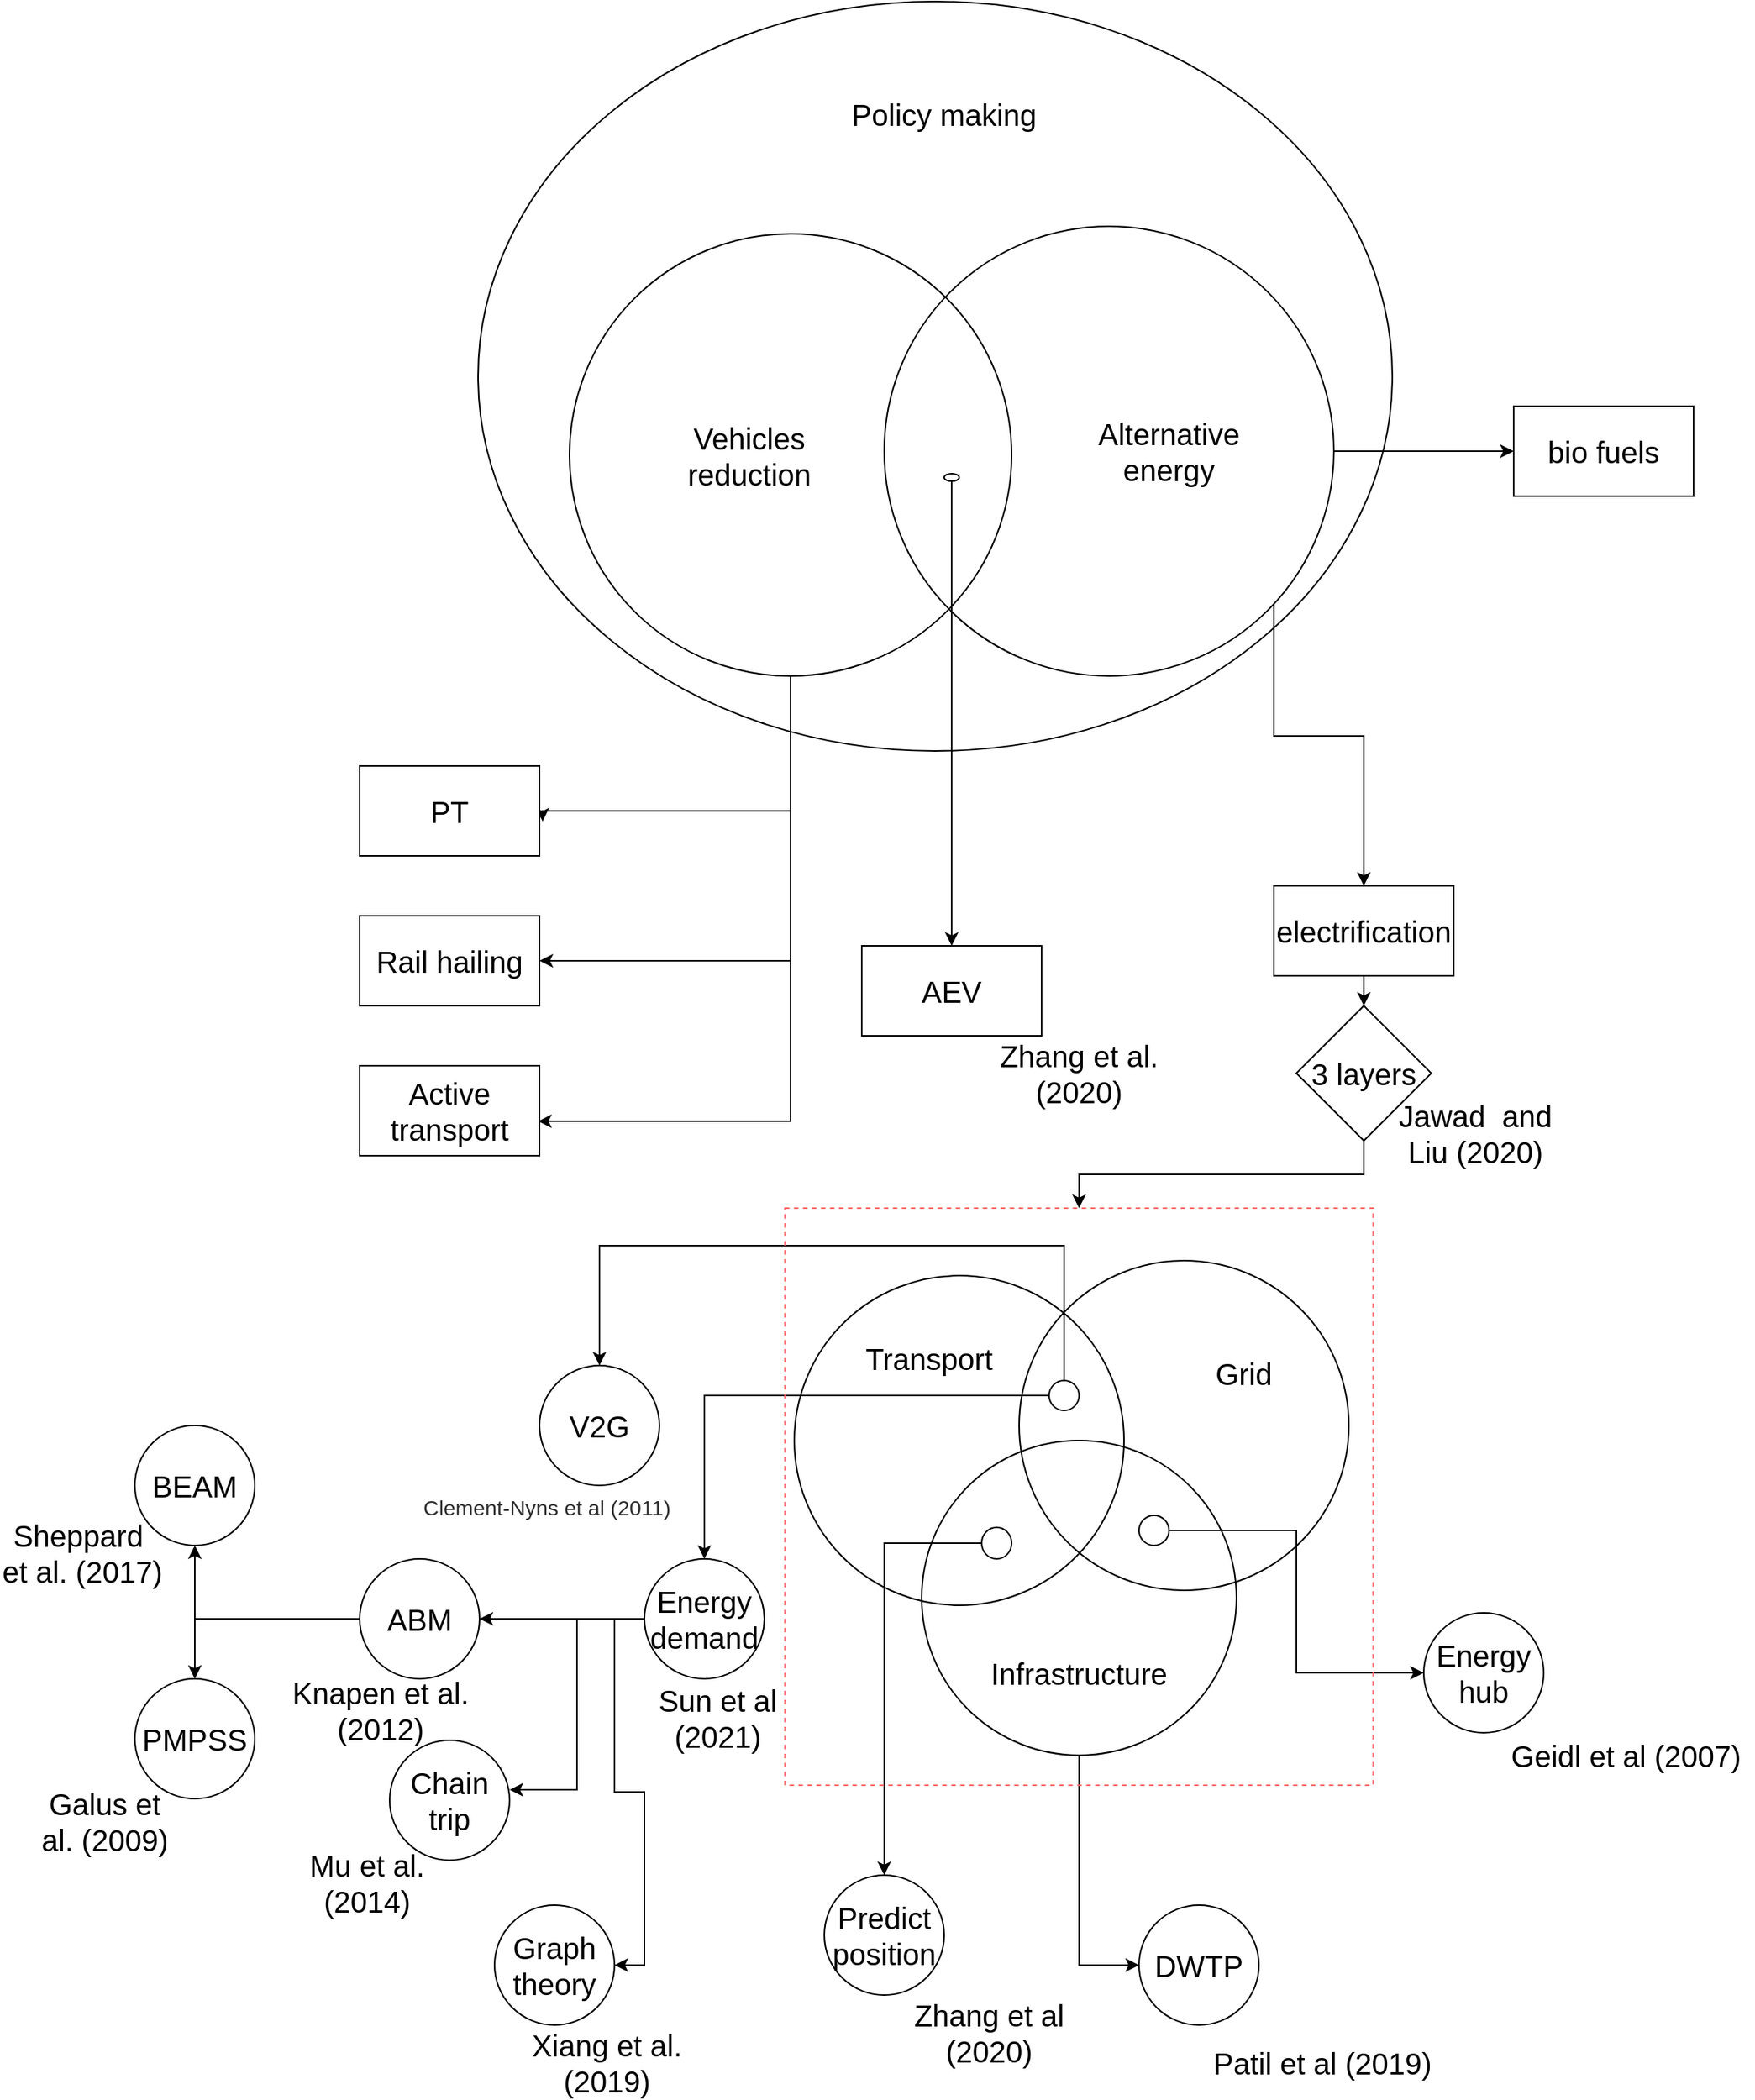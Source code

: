 <mxfile version="20.2.2" type="github">
  <diagram id="IfFp8PQ106TDA0SB05V2" name="Page-1">
    <mxGraphModel dx="2249" dy="737" grid="1" gridSize="10" guides="1" tooltips="1" connect="1" arrows="1" fold="1" page="1" pageScale="1" pageWidth="827" pageHeight="1169" math="0" shadow="0">
      <root>
        <mxCell id="0" />
        <mxCell id="1" parent="0" />
        <mxCell id="oCbvhflPHs6jfbzN3O0E-13" style="edgeStyle=orthogonalEdgeStyle;rounded=0;orthogonalLoop=1;jettySize=auto;html=1;fontSize=20;entryX=1.017;entryY=0.617;entryDx=0;entryDy=0;entryPerimeter=0;" edge="1" parent="1" source="oCbvhflPHs6jfbzN3O0E-1">
          <mxGeometry relative="1" as="geometry">
            <mxPoint x="152.04" y="597.02" as="targetPoint" />
            <Array as="points">
              <mxPoint x="318" y="590" />
              <mxPoint x="152" y="590" />
            </Array>
          </mxGeometry>
        </mxCell>
        <mxCell id="oCbvhflPHs6jfbzN3O0E-27" style="edgeStyle=orthogonalEdgeStyle;rounded=0;orthogonalLoop=1;jettySize=auto;html=1;entryX=1;entryY=0.5;entryDx=0;entryDy=0;fontSize=20;" edge="1" parent="1" source="oCbvhflPHs6jfbzN3O0E-1" target="oCbvhflPHs6jfbzN3O0E-23">
          <mxGeometry relative="1" as="geometry">
            <Array as="points">
              <mxPoint x="318" y="690" />
            </Array>
          </mxGeometry>
        </mxCell>
        <mxCell id="oCbvhflPHs6jfbzN3O0E-28" style="edgeStyle=orthogonalEdgeStyle;rounded=0;orthogonalLoop=1;jettySize=auto;html=1;entryX=0.992;entryY=0.617;entryDx=0;entryDy=0;entryPerimeter=0;fontSize=20;" edge="1" parent="1" source="oCbvhflPHs6jfbzN3O0E-1" target="oCbvhflPHs6jfbzN3O0E-24">
          <mxGeometry relative="1" as="geometry">
            <Array as="points">
              <mxPoint x="318" y="797" />
            </Array>
          </mxGeometry>
        </mxCell>
        <mxCell id="oCbvhflPHs6jfbzN3O0E-1" value="" style="ellipse;whiteSpace=wrap;html=1;aspect=fixed;fillColor=none;" vertex="1" parent="1">
          <mxGeometry x="170" y="205" width="295" height="295" as="geometry" />
        </mxCell>
        <mxCell id="oCbvhflPHs6jfbzN3O0E-14" style="edgeStyle=orthogonalEdgeStyle;rounded=0;orthogonalLoop=1;jettySize=auto;html=1;fontSize=20;entryX=0.5;entryY=0;entryDx=0;entryDy=0;" edge="1" parent="1" source="oCbvhflPHs6jfbzN3O0E-2" target="oCbvhflPHs6jfbzN3O0E-20">
          <mxGeometry relative="1" as="geometry">
            <mxPoint x="530" y="820" as="targetPoint" />
            <Array as="points">
              <mxPoint x="640" y="540" />
              <mxPoint x="700" y="540" />
            </Array>
          </mxGeometry>
        </mxCell>
        <mxCell id="oCbvhflPHs6jfbzN3O0E-2" value="" style="ellipse;whiteSpace=wrap;html=1;aspect=fixed;fillColor=none;" vertex="1" parent="1">
          <mxGeometry x="380" y="200" width="300" height="300" as="geometry" />
        </mxCell>
        <mxCell id="oCbvhflPHs6jfbzN3O0E-3" value="" style="ellipse;whiteSpace=wrap;html=1;fillColor=none;" vertex="1" parent="1">
          <mxGeometry x="109" y="50" width="610" height="500" as="geometry" />
        </mxCell>
        <mxCell id="oCbvhflPHs6jfbzN3O0E-4" value="&lt;font style=&quot;font-size: 20px;&quot;&gt;Policy making&lt;/font&gt;" style="text;html=1;strokeColor=none;fillColor=none;align=center;verticalAlign=middle;whiteSpace=wrap;rounded=0;" vertex="1" parent="1">
          <mxGeometry x="350" y="90" width="140" height="70" as="geometry" />
        </mxCell>
        <mxCell id="oCbvhflPHs6jfbzN3O0E-5" value="Vehicles reduction" style="text;html=1;strokeColor=none;fillColor=none;align=center;verticalAlign=middle;whiteSpace=wrap;rounded=0;fontSize=20;" vertex="1" parent="1">
          <mxGeometry x="260" y="337.5" width="60" height="30" as="geometry" />
        </mxCell>
        <mxCell id="oCbvhflPHs6jfbzN3O0E-6" value="Alternative energy" style="text;html=1;strokeColor=none;fillColor=none;align=center;verticalAlign=middle;whiteSpace=wrap;rounded=0;fontSize=20;" vertex="1" parent="1">
          <mxGeometry x="540" y="335" width="60" height="30" as="geometry" />
        </mxCell>
        <mxCell id="oCbvhflPHs6jfbzN3O0E-12" style="edgeStyle=orthogonalEdgeStyle;rounded=0;orthogonalLoop=1;jettySize=auto;html=1;exitX=0.5;exitY=1;exitDx=0;exitDy=0;fontSize=20;" edge="1" parent="1" source="oCbvhflPHs6jfbzN3O0E-11">
          <mxGeometry relative="1" as="geometry">
            <mxPoint x="425" y="680" as="targetPoint" />
          </mxGeometry>
        </mxCell>
        <mxCell id="oCbvhflPHs6jfbzN3O0E-11" value="" style="ellipse;whiteSpace=wrap;html=1;fontSize=20;" vertex="1" parent="1">
          <mxGeometry x="420" y="365" width="10" height="5" as="geometry" />
        </mxCell>
        <mxCell id="oCbvhflPHs6jfbzN3O0E-16" value="" style="endArrow=classic;html=1;rounded=0;fontSize=20;exitX=1;exitY=0.5;exitDx=0;exitDy=0;" edge="1" parent="1" source="oCbvhflPHs6jfbzN3O0E-2">
          <mxGeometry width="50" height="50" relative="1" as="geometry">
            <mxPoint x="740" y="370" as="sourcePoint" />
            <mxPoint x="800" y="350" as="targetPoint" />
          </mxGeometry>
        </mxCell>
        <mxCell id="oCbvhflPHs6jfbzN3O0E-19" value="bio fuels" style="rounded=0;whiteSpace=wrap;html=1;fontSize=20;" vertex="1" parent="1">
          <mxGeometry x="800" y="320" width="120" height="60" as="geometry" />
        </mxCell>
        <mxCell id="oCbvhflPHs6jfbzN3O0E-34" style="edgeStyle=orthogonalEdgeStyle;rounded=0;orthogonalLoop=1;jettySize=auto;html=1;exitX=0.5;exitY=1;exitDx=0;exitDy=0;entryX=0.5;entryY=0;entryDx=0;entryDy=0;fontSize=20;" edge="1" parent="1" source="oCbvhflPHs6jfbzN3O0E-20" target="oCbvhflPHs6jfbzN3O0E-30">
          <mxGeometry relative="1" as="geometry" />
        </mxCell>
        <mxCell id="oCbvhflPHs6jfbzN3O0E-20" value="electrification" style="rounded=0;whiteSpace=wrap;html=1;fontSize=20;" vertex="1" parent="1">
          <mxGeometry x="640" y="640" width="120" height="60" as="geometry" />
        </mxCell>
        <mxCell id="oCbvhflPHs6jfbzN3O0E-21" value="AEV" style="rounded=0;whiteSpace=wrap;html=1;fontSize=20;" vertex="1" parent="1">
          <mxGeometry x="365" y="680" width="120" height="60" as="geometry" />
        </mxCell>
        <mxCell id="oCbvhflPHs6jfbzN3O0E-23" value="Rail hailing" style="rounded=0;whiteSpace=wrap;html=1;fontSize=20;" vertex="1" parent="1">
          <mxGeometry x="30" y="660" width="120" height="60" as="geometry" />
        </mxCell>
        <mxCell id="oCbvhflPHs6jfbzN3O0E-24" value="Active transport" style="rounded=0;whiteSpace=wrap;html=1;fontSize=20;" vertex="1" parent="1">
          <mxGeometry x="30" y="760" width="120" height="60" as="geometry" />
        </mxCell>
        <mxCell id="oCbvhflPHs6jfbzN3O0E-25" value="PT" style="rounded=0;whiteSpace=wrap;html=1;fontSize=20;" vertex="1" parent="1">
          <mxGeometry x="30" y="560" width="120" height="60" as="geometry" />
        </mxCell>
        <mxCell id="oCbvhflPHs6jfbzN3O0E-85" style="edgeStyle=orthogonalEdgeStyle;rounded=0;orthogonalLoop=1;jettySize=auto;html=1;entryX=0.5;entryY=0;entryDx=0;entryDy=0;fontSize=20;" edge="1" parent="1" source="oCbvhflPHs6jfbzN3O0E-30" target="oCbvhflPHs6jfbzN3O0E-51">
          <mxGeometry relative="1" as="geometry" />
        </mxCell>
        <mxCell id="oCbvhflPHs6jfbzN3O0E-30" value="3 layers" style="rhombus;whiteSpace=wrap;html=1;fontSize=20;" vertex="1" parent="1">
          <mxGeometry x="655" y="720" width="90" height="90" as="geometry" />
        </mxCell>
        <mxCell id="oCbvhflPHs6jfbzN3O0E-38" value="Energy hub" style="ellipse;whiteSpace=wrap;html=1;aspect=fixed;fontSize=20;" vertex="1" parent="1">
          <mxGeometry x="740" y="1125" width="80" height="80" as="geometry" />
        </mxCell>
        <mxCell id="oCbvhflPHs6jfbzN3O0E-40" value="V2G" style="ellipse;whiteSpace=wrap;html=1;aspect=fixed;fontSize=20;" vertex="1" parent="1">
          <mxGeometry x="150" y="960" width="80" height="80" as="geometry" />
        </mxCell>
        <mxCell id="oCbvhflPHs6jfbzN3O0E-42" value="" style="ellipse;whiteSpace=wrap;html=1;aspect=fixed;fontSize=20;fillColor=none;" vertex="1" parent="1">
          <mxGeometry x="320" y="900" width="220" height="220" as="geometry" />
        </mxCell>
        <mxCell id="oCbvhflPHs6jfbzN3O0E-43" value="" style="ellipse;whiteSpace=wrap;html=1;aspect=fixed;fontSize=20;fillColor=none;" vertex="1" parent="1">
          <mxGeometry x="470" y="890" width="220" height="220" as="geometry" />
        </mxCell>
        <mxCell id="oCbvhflPHs6jfbzN3O0E-84" style="edgeStyle=orthogonalEdgeStyle;rounded=0;orthogonalLoop=1;jettySize=auto;html=1;exitX=0.5;exitY=1;exitDx=0;exitDy=0;entryX=0;entryY=0.5;entryDx=0;entryDy=0;fontSize=20;" edge="1" parent="1" source="oCbvhflPHs6jfbzN3O0E-44" target="oCbvhflPHs6jfbzN3O0E-58">
          <mxGeometry relative="1" as="geometry" />
        </mxCell>
        <mxCell id="oCbvhflPHs6jfbzN3O0E-44" value="" style="ellipse;whiteSpace=wrap;html=1;aspect=fixed;fontSize=20;fillColor=none;" vertex="1" parent="1">
          <mxGeometry x="405" y="1010" width="210" height="210" as="geometry" />
        </mxCell>
        <mxCell id="oCbvhflPHs6jfbzN3O0E-45" value="Transport" style="text;html=1;strokeColor=none;fillColor=none;align=center;verticalAlign=middle;whiteSpace=wrap;rounded=0;fontSize=20;" vertex="1" parent="1">
          <mxGeometry x="380" y="940" width="60" height="30" as="geometry" />
        </mxCell>
        <mxCell id="oCbvhflPHs6jfbzN3O0E-46" value="Grid" style="text;html=1;strokeColor=none;fillColor=none;align=center;verticalAlign=middle;whiteSpace=wrap;rounded=0;fontSize=20;" vertex="1" parent="1">
          <mxGeometry x="590" y="950" width="60" height="30" as="geometry" />
        </mxCell>
        <mxCell id="oCbvhflPHs6jfbzN3O0E-47" value="Infrastructure" style="text;html=1;strokeColor=none;fillColor=none;align=center;verticalAlign=middle;whiteSpace=wrap;rounded=0;fontSize=20;" vertex="1" parent="1">
          <mxGeometry x="480" y="1150" width="60" height="30" as="geometry" />
        </mxCell>
        <mxCell id="oCbvhflPHs6jfbzN3O0E-65" style="edgeStyle=orthogonalEdgeStyle;rounded=0;orthogonalLoop=1;jettySize=auto;html=1;fontSize=20;entryX=1;entryY=0.5;entryDx=0;entryDy=0;" edge="1" parent="1" source="oCbvhflPHs6jfbzN3O0E-53" target="oCbvhflPHs6jfbzN3O0E-67">
          <mxGeometry relative="1" as="geometry">
            <mxPoint x="140" y="1129" as="targetPoint" />
          </mxGeometry>
        </mxCell>
        <mxCell id="oCbvhflPHs6jfbzN3O0E-71" style="edgeStyle=orthogonalEdgeStyle;rounded=0;orthogonalLoop=1;jettySize=auto;html=1;entryX=1;entryY=0.413;entryDx=0;entryDy=0;entryPerimeter=0;fontSize=20;" edge="1" parent="1" source="oCbvhflPHs6jfbzN3O0E-53" target="oCbvhflPHs6jfbzN3O0E-68">
          <mxGeometry relative="1" as="geometry" />
        </mxCell>
        <mxCell id="oCbvhflPHs6jfbzN3O0E-72" style="edgeStyle=orthogonalEdgeStyle;rounded=0;orthogonalLoop=1;jettySize=auto;html=1;entryX=1;entryY=0.5;entryDx=0;entryDy=0;fontSize=20;" edge="1" parent="1" source="oCbvhflPHs6jfbzN3O0E-53" target="oCbvhflPHs6jfbzN3O0E-70">
          <mxGeometry relative="1" as="geometry" />
        </mxCell>
        <mxCell id="oCbvhflPHs6jfbzN3O0E-53" value="Energy demand" style="ellipse;whiteSpace=wrap;html=1;aspect=fixed;fontSize=20;" vertex="1" parent="1">
          <mxGeometry x="220" y="1089" width="80" height="80" as="geometry" />
        </mxCell>
        <mxCell id="oCbvhflPHs6jfbzN3O0E-54" value="Zhang et al. (2020)" style="text;html=1;strokeColor=none;fillColor=none;align=center;verticalAlign=middle;whiteSpace=wrap;rounded=0;fontSize=20;" vertex="1" parent="1">
          <mxGeometry x="450" y="750" width="120" height="30" as="geometry" />
        </mxCell>
        <mxCell id="oCbvhflPHs6jfbzN3O0E-56" value="Predict position" style="ellipse;whiteSpace=wrap;html=1;aspect=fixed;fontSize=20;" vertex="1" parent="1">
          <mxGeometry x="340" y="1300" width="80" height="80" as="geometry" />
        </mxCell>
        <mxCell id="oCbvhflPHs6jfbzN3O0E-58" value="DWTP" style="ellipse;whiteSpace=wrap;html=1;aspect=fixed;fontSize=20;" vertex="1" parent="1">
          <mxGeometry x="550" y="1320" width="80" height="80" as="geometry" />
        </mxCell>
        <mxCell id="oCbvhflPHs6jfbzN3O0E-83" style="edgeStyle=orthogonalEdgeStyle;rounded=0;orthogonalLoop=1;jettySize=auto;html=1;entryX=0.5;entryY=0;entryDx=0;entryDy=0;fontSize=20;" edge="1" parent="1" source="oCbvhflPHs6jfbzN3O0E-59" target="oCbvhflPHs6jfbzN3O0E-56">
          <mxGeometry relative="1" as="geometry" />
        </mxCell>
        <mxCell id="oCbvhflPHs6jfbzN3O0E-59" value="" style="ellipse;whiteSpace=wrap;html=1;fontSize=20;" vertex="1" parent="1">
          <mxGeometry x="445" y="1068" width="20" height="21" as="geometry" />
        </mxCell>
        <mxCell id="oCbvhflPHs6jfbzN3O0E-62" style="edgeStyle=orthogonalEdgeStyle;rounded=0;orthogonalLoop=1;jettySize=auto;html=1;entryX=0.5;entryY=0;entryDx=0;entryDy=0;fontSize=20;startArrow=none;" edge="1" parent="1" source="oCbvhflPHs6jfbzN3O0E-61" target="oCbvhflPHs6jfbzN3O0E-40">
          <mxGeometry relative="1" as="geometry">
            <Array as="points">
              <mxPoint x="500" y="880" />
              <mxPoint x="190" y="880" />
            </Array>
          </mxGeometry>
        </mxCell>
        <mxCell id="oCbvhflPHs6jfbzN3O0E-63" style="edgeStyle=orthogonalEdgeStyle;rounded=0;orthogonalLoop=1;jettySize=auto;html=1;fontSize=20;" edge="1" parent="1" source="oCbvhflPHs6jfbzN3O0E-61" target="oCbvhflPHs6jfbzN3O0E-53">
          <mxGeometry relative="1" as="geometry" />
        </mxCell>
        <mxCell id="oCbvhflPHs6jfbzN3O0E-61" value="" style="ellipse;whiteSpace=wrap;html=1;aspect=fixed;fontSize=20;" vertex="1" parent="1">
          <mxGeometry x="490" y="970" width="20" height="20" as="geometry" />
        </mxCell>
        <mxCell id="oCbvhflPHs6jfbzN3O0E-74" style="edgeStyle=orthogonalEdgeStyle;rounded=0;orthogonalLoop=1;jettySize=auto;html=1;entryX=0;entryY=0.5;entryDx=0;entryDy=0;fontSize=20;" edge="1" parent="1" source="oCbvhflPHs6jfbzN3O0E-64" target="oCbvhflPHs6jfbzN3O0E-38">
          <mxGeometry relative="1" as="geometry" />
        </mxCell>
        <mxCell id="oCbvhflPHs6jfbzN3O0E-64" value="" style="ellipse;whiteSpace=wrap;html=1;aspect=fixed;fontSize=20;" vertex="1" parent="1">
          <mxGeometry x="550" y="1060" width="20" height="20" as="geometry" />
        </mxCell>
        <mxCell id="oCbvhflPHs6jfbzN3O0E-77" style="edgeStyle=orthogonalEdgeStyle;rounded=0;orthogonalLoop=1;jettySize=auto;html=1;entryX=0.5;entryY=0;entryDx=0;entryDy=0;fontSize=20;" edge="1" parent="1" source="oCbvhflPHs6jfbzN3O0E-67" target="oCbvhflPHs6jfbzN3O0E-76">
          <mxGeometry relative="1" as="geometry" />
        </mxCell>
        <mxCell id="oCbvhflPHs6jfbzN3O0E-80" style="edgeStyle=orthogonalEdgeStyle;rounded=0;orthogonalLoop=1;jettySize=auto;html=1;entryX=0.5;entryY=1;entryDx=0;entryDy=0;fontSize=20;" edge="1" parent="1" source="oCbvhflPHs6jfbzN3O0E-67" target="oCbvhflPHs6jfbzN3O0E-79">
          <mxGeometry relative="1" as="geometry" />
        </mxCell>
        <mxCell id="oCbvhflPHs6jfbzN3O0E-67" value="ABM" style="ellipse;whiteSpace=wrap;html=1;aspect=fixed;fontSize=20;" vertex="1" parent="1">
          <mxGeometry x="30" y="1089" width="80" height="80" as="geometry" />
        </mxCell>
        <mxCell id="oCbvhflPHs6jfbzN3O0E-68" value="Chain trip" style="ellipse;whiteSpace=wrap;html=1;aspect=fixed;fontSize=20;" vertex="1" parent="1">
          <mxGeometry x="50" y="1210" width="80" height="80" as="geometry" />
        </mxCell>
        <mxCell id="oCbvhflPHs6jfbzN3O0E-70" value="Graph theory" style="ellipse;whiteSpace=wrap;html=1;aspect=fixed;fontSize=20;" vertex="1" parent="1">
          <mxGeometry x="120" y="1320" width="80" height="80" as="geometry" />
        </mxCell>
        <mxCell id="oCbvhflPHs6jfbzN3O0E-75" value="&lt;ul style=&quot;box-sizing: inherit; list-style: none; margin: 0px; padding: 0px; color: rgb(142, 142, 142); font-family: Arial, sans-serif; font-size: 14.224px; text-align: start; background-color: rgb(255, 255, 255);&quot; class=&quot;ListPerson__List-sc-qsm4fa-1 cpfacm&quot; data-list-person=&quot;list&quot;&gt;&lt;li style=&quot;box-sizing: inherit; color: rgb(46, 46, 46); display: inline; font-size: 0.889rem; line-height: 1.25; margin: 0px; padding: 0px;&quot; class=&quot;ListPerson__ListPersonItem-sc-qsm4fa-2 iVTebd&quot; data-testid=&quot;person-info-panel&quot;&gt;Clement-Nyns et al (2011)&lt;/li&gt;&lt;/ul&gt;" style="text;html=1;strokeColor=none;fillColor=none;align=center;verticalAlign=middle;whiteSpace=wrap;rounded=0;fontSize=20;" vertex="1" parent="1">
          <mxGeometry x="70" y="1040" width="170" height="30" as="geometry" />
        </mxCell>
        <mxCell id="oCbvhflPHs6jfbzN3O0E-76" value="PMPSS" style="ellipse;whiteSpace=wrap;html=1;aspect=fixed;fontSize=20;" vertex="1" parent="1">
          <mxGeometry x="-120" y="1169" width="80" height="80" as="geometry" />
        </mxCell>
        <mxCell id="oCbvhflPHs6jfbzN3O0E-79" value="BEAM" style="ellipse;whiteSpace=wrap;html=1;aspect=fixed;fontSize=20;" vertex="1" parent="1">
          <mxGeometry x="-120" y="1000" width="80" height="80" as="geometry" />
        </mxCell>
        <mxCell id="oCbvhflPHs6jfbzN3O0E-51" value="" style="rounded=0;whiteSpace=wrap;html=1;fontSize=20;fillColor=none;dashed=1;strokeColor=#FF6666;" vertex="1" parent="1">
          <mxGeometry x="313.75" y="855" width="392.5" height="385" as="geometry" />
        </mxCell>
        <mxCell id="oCbvhflPHs6jfbzN3O0E-86" value="Geidl et al (2007)" style="text;html=1;strokeColor=none;fillColor=none;align=center;verticalAlign=middle;whiteSpace=wrap;rounded=0;dashed=1;fontSize=20;" vertex="1" parent="1">
          <mxGeometry x="790" y="1205" width="170" height="30" as="geometry" />
        </mxCell>
        <mxCell id="oCbvhflPHs6jfbzN3O0E-87" value="Patil et al (2019)" style="text;html=1;strokeColor=none;fillColor=none;align=center;verticalAlign=middle;whiteSpace=wrap;rounded=0;dashed=1;fontSize=20;" vertex="1" parent="1">
          <mxGeometry x="595" y="1410" width="155" height="30" as="geometry" />
        </mxCell>
        <mxCell id="oCbvhflPHs6jfbzN3O0E-88" value="Zhang et al (2020)" style="text;html=1;strokeColor=none;fillColor=none;align=center;verticalAlign=middle;whiteSpace=wrap;rounded=0;dashed=1;fontSize=20;" vertex="1" parent="1">
          <mxGeometry x="390" y="1390" width="120" height="30" as="geometry" />
        </mxCell>
        <mxCell id="oCbvhflPHs6jfbzN3O0E-90" value="Sun et al (2021)" style="text;html=1;strokeColor=none;fillColor=none;align=center;verticalAlign=middle;whiteSpace=wrap;rounded=0;dashed=1;fontSize=20;" vertex="1" parent="1">
          <mxGeometry x="223.75" y="1180" width="90" height="30" as="geometry" />
        </mxCell>
        <mxCell id="oCbvhflPHs6jfbzN3O0E-92" value="Galus et al. (2009)" style="text;html=1;strokeColor=none;fillColor=none;align=center;verticalAlign=middle;whiteSpace=wrap;rounded=0;dashed=1;fontSize=20;" vertex="1" parent="1">
          <mxGeometry x="-190" y="1249" width="100" height="30" as="geometry" />
        </mxCell>
        <mxCell id="oCbvhflPHs6jfbzN3O0E-93" value="Sheppard&amp;nbsp; et al. (2017)" style="text;html=1;strokeColor=none;fillColor=none;align=center;verticalAlign=middle;whiteSpace=wrap;rounded=0;dashed=1;fontSize=20;" vertex="1" parent="1">
          <mxGeometry x="-210" y="1070" width="110" height="30" as="geometry" />
        </mxCell>
        <mxCell id="oCbvhflPHs6jfbzN3O0E-94" value="Xiang et al. (2019)" style="text;html=1;strokeColor=none;fillColor=none;align=center;verticalAlign=middle;whiteSpace=wrap;rounded=0;dashed=1;fontSize=20;" vertex="1" parent="1">
          <mxGeometry x="130" y="1410" width="130" height="30" as="geometry" />
        </mxCell>
        <mxCell id="oCbvhflPHs6jfbzN3O0E-95" value="Mu et al. (2014)" style="text;html=1;strokeColor=none;fillColor=none;align=center;verticalAlign=middle;whiteSpace=wrap;rounded=0;dashed=1;fontSize=20;" vertex="1" parent="1">
          <mxGeometry x="-10" y="1290" width="90" height="30" as="geometry" />
        </mxCell>
        <mxCell id="oCbvhflPHs6jfbzN3O0E-96" value="Knapen et al. (2012)" style="text;html=1;strokeColor=none;fillColor=none;align=center;verticalAlign=middle;whiteSpace=wrap;rounded=0;dashed=1;fontSize=20;" vertex="1" parent="1">
          <mxGeometry x="-21" y="1175" width="130" height="30" as="geometry" />
        </mxCell>
        <mxCell id="oCbvhflPHs6jfbzN3O0E-99" value="Jawad&amp;nbsp; and Liu (2020)" style="text;html=1;strokeColor=none;fillColor=none;align=center;verticalAlign=middle;whiteSpace=wrap;rounded=0;dashed=1;fontSize=20;" vertex="1" parent="1">
          <mxGeometry x="719" y="790" width="111" height="30" as="geometry" />
        </mxCell>
      </root>
    </mxGraphModel>
  </diagram>
</mxfile>
